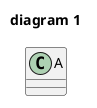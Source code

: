 {
  "sha1": "ted0i0unohzixmkk4ei891kvem7mkc1",
  "insertion": {
    "when": "2024-06-04T17:28:46.099Z",
    "user": "plantuml@gmail.com"
  }
}
@startuml
page 1x2
title diagram 1
class A
@enduml
